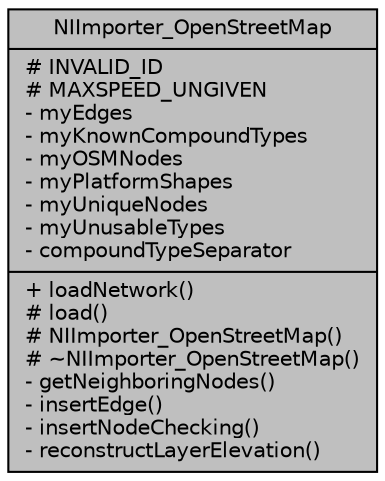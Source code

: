 digraph "NIImporter_OpenStreetMap"
{
  edge [fontname="Helvetica",fontsize="10",labelfontname="Helvetica",labelfontsize="10"];
  node [fontname="Helvetica",fontsize="10",shape=record];
  Node1 [label="{NIImporter_OpenStreetMap\n|# INVALID_ID\l# MAXSPEED_UNGIVEN\l- myEdges\l- myKnownCompoundTypes\l- myOSMNodes\l- myPlatformShapes\l- myUniqueNodes\l- myUnusableTypes\l- compoundTypeSeparator\l|+ loadNetwork()\l# load()\l# NIImporter_OpenStreetMap()\l# ~NIImporter_OpenStreetMap()\l- getNeighboringNodes()\l- insertEdge()\l- insertNodeChecking()\l- reconstructLayerElevation()\l}",height=0.2,width=0.4,color="black", fillcolor="grey75", style="filled", fontcolor="black"];
}
